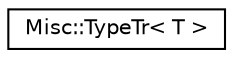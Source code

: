 digraph "Graphical Class Hierarchy"
{
  edge [fontname="Helvetica",fontsize="10",labelfontname="Helvetica",labelfontsize="10"];
  node [fontname="Helvetica",fontsize="10",shape=record];
  rankdir="LR";
  Node0 [label="Misc::TypeTr\< T \>",height=0.2,width=0.4,color="black", fillcolor="white", style="filled",URL="$classMisc_1_1TypeTr.html",tooltip="Test for class type. "];
}
